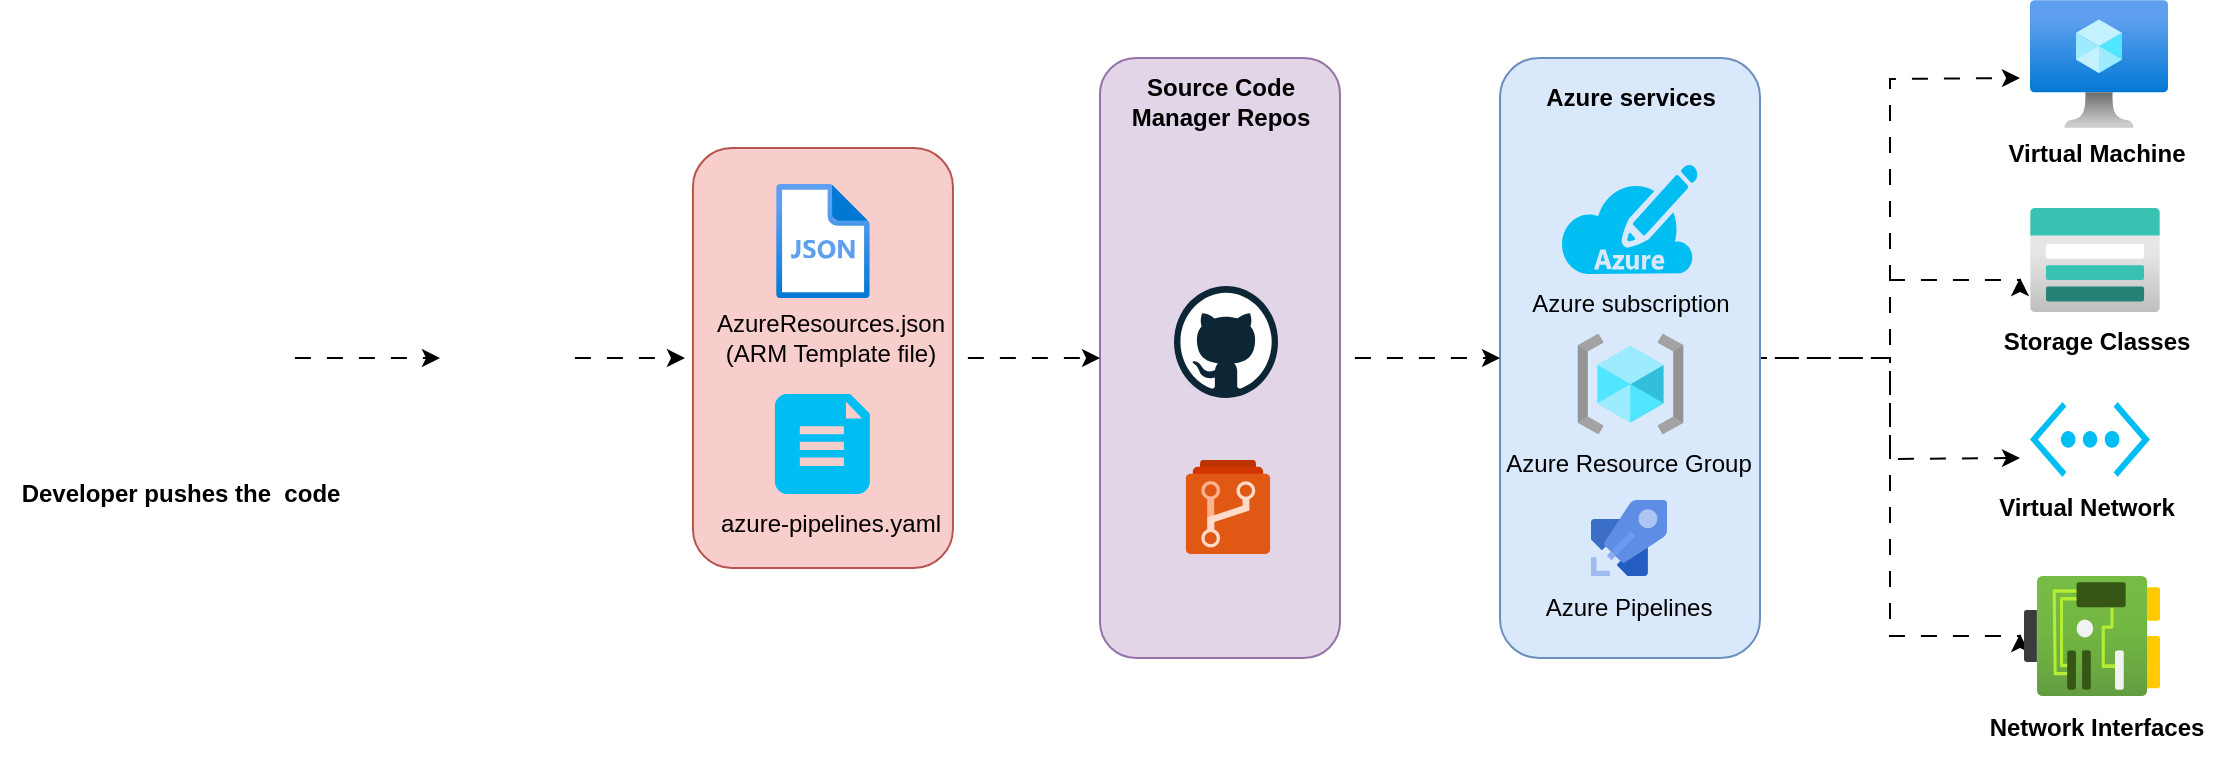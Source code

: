 <mxfile version="23.1.1" type="github">
  <diagram name="Page-1" id="XCVHL-G8W7wccv7-uyr7">
    <mxGraphModel dx="-431" dy="684" grid="1" gridSize="10" guides="1" tooltips="1" connect="1" arrows="1" fold="1" page="1" pageScale="1" pageWidth="827" pageHeight="1169" math="0" shadow="0">
      <root>
        <mxCell id="0" />
        <mxCell id="1" parent="0" />
        <mxCell id="GFyRdRpxhZT3vUQE6HP7-43" style="edgeStyle=orthogonalEdgeStyle;rounded=0;orthogonalLoop=1;jettySize=auto;html=1;flowAnimation=1;fontStyle=1" edge="1" parent="1" source="GFyRdRpxhZT3vUQE6HP7-41">
          <mxGeometry relative="1" as="geometry">
            <mxPoint x="2690" y="320" as="targetPoint" />
            <Array as="points">
              <mxPoint x="2625" y="360" />
              <mxPoint x="2625" y="321" />
            </Array>
          </mxGeometry>
        </mxCell>
        <mxCell id="GFyRdRpxhZT3vUQE6HP7-53" style="edgeStyle=orthogonalEdgeStyle;rounded=0;orthogonalLoop=1;jettySize=auto;html=1;flowAnimation=1;fontStyle=1" edge="1" parent="1">
          <mxGeometry relative="1" as="geometry">
            <mxPoint x="2690" y="498" as="targetPoint" />
            <mxPoint x="2560" y="348" as="sourcePoint" />
            <Array as="points">
              <mxPoint x="2560" y="360" />
              <mxPoint x="2625" y="360" />
              <mxPoint x="2625" y="499" />
            </Array>
          </mxGeometry>
        </mxCell>
        <mxCell id="GFyRdRpxhZT3vUQE6HP7-55" style="edgeStyle=orthogonalEdgeStyle;rounded=0;orthogonalLoop=1;jettySize=auto;html=1;flowAnimation=1;fontStyle=1" edge="1" parent="1" source="GFyRdRpxhZT3vUQE6HP7-41">
          <mxGeometry relative="1" as="geometry">
            <mxPoint x="2690" y="410" as="targetPoint" />
          </mxGeometry>
        </mxCell>
        <mxCell id="GFyRdRpxhZT3vUQE6HP7-57" style="edgeStyle=orthogonalEdgeStyle;rounded=0;orthogonalLoop=1;jettySize=auto;html=1;flowAnimation=1;fontStyle=1" edge="1" parent="1" source="GFyRdRpxhZT3vUQE6HP7-41">
          <mxGeometry relative="1" as="geometry">
            <mxPoint x="2690" y="220" as="targetPoint" />
          </mxGeometry>
        </mxCell>
        <mxCell id="GFyRdRpxhZT3vUQE6HP7-41" value="" style="rounded=1;whiteSpace=wrap;html=1;fillColor=#dae8fc;strokeColor=#6c8ebf;fontStyle=1" vertex="1" parent="1">
          <mxGeometry x="2430" y="210" width="130" height="300" as="geometry" />
        </mxCell>
        <mxCell id="GFyRdRpxhZT3vUQE6HP7-45" style="edgeStyle=orthogonalEdgeStyle;rounded=0;orthogonalLoop=1;jettySize=auto;html=1;entryX=0;entryY=0.5;entryDx=0;entryDy=0;flowAnimation=1;fontStyle=1" edge="1" parent="1" source="GFyRdRpxhZT3vUQE6HP7-35" target="GFyRdRpxhZT3vUQE6HP7-41">
          <mxGeometry relative="1" as="geometry" />
        </mxCell>
        <mxCell id="GFyRdRpxhZT3vUQE6HP7-35" value="" style="rounded=1;whiteSpace=wrap;html=1;fillColor=#e1d5e7;strokeColor=#9673a6;fontStyle=1" vertex="1" parent="1">
          <mxGeometry x="2230" y="210" width="120" height="300" as="geometry" />
        </mxCell>
        <mxCell id="GFyRdRpxhZT3vUQE6HP7-48" style="edgeStyle=orthogonalEdgeStyle;rounded=0;orthogonalLoop=1;jettySize=auto;html=1;entryX=0;entryY=0.5;entryDx=0;entryDy=0;flowAnimation=1;fontStyle=1" edge="1" parent="1" source="GFyRdRpxhZT3vUQE6HP7-31" target="GFyRdRpxhZT3vUQE6HP7-35">
          <mxGeometry relative="1" as="geometry" />
        </mxCell>
        <mxCell id="GFyRdRpxhZT3vUQE6HP7-31" value="" style="rounded=1;whiteSpace=wrap;html=1;fillColor=#f8cecc;strokeColor=#b85450;fontStyle=1" vertex="1" parent="1">
          <mxGeometry x="2026.47" y="255" width="130" height="210" as="geometry" />
        </mxCell>
        <mxCell id="GFyRdRpxhZT3vUQE6HP7-51" style="edgeStyle=orthogonalEdgeStyle;rounded=0;orthogonalLoop=1;jettySize=auto;html=1;entryX=0;entryY=0.5;entryDx=0;entryDy=0;flowAnimation=1;fontStyle=1" edge="1" parent="1" source="GFyRdRpxhZT3vUQE6HP7-1" target="GFyRdRpxhZT3vUQE6HP7-2">
          <mxGeometry relative="1" as="geometry" />
        </mxCell>
        <mxCell id="GFyRdRpxhZT3vUQE6HP7-1" value="" style="html=1;overflow=block;blockSpacing=1;whiteSpace=wrap;shape=image;fontSize=13;spacing=0;strokeColor=none;strokeOpacity=100;strokeWidth=0;image=https://images.lucid.app/images/3d03d57e-a7ad-4c67-85f6-0c1535e80577/content;imageAspect=0;lucidId=JTL_x0qjei~c;fontStyle=1" vertex="1" parent="1">
          <mxGeometry x="1720" y="307" width="100" height="106" as="geometry" />
        </mxCell>
        <mxCell id="GFyRdRpxhZT3vUQE6HP7-2" value="" style="html=1;overflow=block;blockSpacing=1;whiteSpace=wrap;shape=image;fontSize=13;spacing=3.8;strokeColor=none;strokeOpacity=100;strokeWidth=0;image=https://images.lucid.app/images/2f9fc7c5-9d09-4a9f-b7fc-55bde7924078/content;imageAspect=0;lucidId=6TL_OkGlcLhk;fontStyle=1" vertex="1" parent="1">
          <mxGeometry x="1900" y="327.5" width="60" height="65" as="geometry" />
        </mxCell>
        <mxCell id="GFyRdRpxhZT3vUQE6HP7-3" value="" style="dashed=0;outlineConnect=0;html=1;align=center;labelPosition=center;verticalLabelPosition=bottom;verticalAlign=top;shape=mxgraph.weblogos.github;fontStyle=1" vertex="1" parent="1">
          <mxGeometry x="2267" y="324" width="52" height="56" as="geometry" />
        </mxCell>
        <mxCell id="GFyRdRpxhZT3vUQE6HP7-4" value="" style="image;sketch=0;aspect=fixed;html=1;points=[];align=center;fontSize=12;image=img/lib/mscae/Azure_Repos.svg;fontStyle=1" vertex="1" parent="1">
          <mxGeometry x="2272.85" y="411" width="42.3" height="47" as="geometry" />
        </mxCell>
        <mxCell id="GFyRdRpxhZT3vUQE6HP7-6" value="" style="shape=image;html=1;verticalAlign=top;verticalLabelPosition=bottom;labelBackgroundColor=#ffffff;imageAspect=0;aspect=fixed;image=https://cdn1.iconfinder.com/data/icons/ionicons-fill-vol-2/512/logo-gitlab-128.png;fontStyle=1" vertex="1" parent="1">
          <mxGeometry x="2269" y="260" width="50" height="50" as="geometry" />
        </mxCell>
        <mxCell id="GFyRdRpxhZT3vUQE6HP7-7" value="" style="image;sketch=0;aspect=fixed;html=1;points=[];align=center;fontSize=12;image=img/lib/mscae/Azure_Pipelines.svg;fontStyle=1" vertex="1" parent="1">
          <mxGeometry x="2475.49" y="431" width="38" height="38" as="geometry" />
        </mxCell>
        <mxCell id="GFyRdRpxhZT3vUQE6HP7-10" value="" style="verticalLabelPosition=bottom;html=1;verticalAlign=top;align=center;strokeColor=none;fillColor=#00BEF2;shape=mxgraph.azure.azure_subscription;fontStyle=1" vertex="1" parent="1">
          <mxGeometry x="2459.99" y="263" width="69" height="55" as="geometry" />
        </mxCell>
        <mxCell id="GFyRdRpxhZT3vUQE6HP7-11" value="" style="verticalLabelPosition=bottom;html=1;verticalAlign=top;align=center;strokeColor=none;fillColor=#00BEF2;shape=mxgraph.azure.file_2;pointerEvents=1;fontStyle=1" vertex="1" parent="1">
          <mxGeometry x="2067.44" y="378" width="47.5" height="50" as="geometry" />
        </mxCell>
        <mxCell id="GFyRdRpxhZT3vUQE6HP7-13" value="" style="image;aspect=fixed;html=1;points=[];align=center;fontSize=12;image=img/lib/azure2/compute/Virtual_Machine.svg;fontStyle=1" vertex="1" parent="1">
          <mxGeometry x="2695" y="181" width="69" height="64" as="geometry" />
        </mxCell>
        <mxCell id="GFyRdRpxhZT3vUQE6HP7-16" value="" style="image;aspect=fixed;html=1;points=[];align=center;fontSize=12;image=img/lib/azure2/general/Resource_Groups.svg;fontStyle=1" vertex="1" parent="1">
          <mxGeometry x="2468.7" y="348" width="53.13" height="50" as="geometry" />
        </mxCell>
        <mxCell id="GFyRdRpxhZT3vUQE6HP7-17" value="" style="image;aspect=fixed;html=1;points=[];align=center;fontSize=12;image=img/lib/azure2/general/Templates.svg;fontStyle=1" vertex="1" parent="1">
          <mxGeometry x="2068" y="273" width="46.94" height="57" as="geometry" />
        </mxCell>
        <mxCell id="GFyRdRpxhZT3vUQE6HP7-19" value="" style="verticalLabelPosition=bottom;html=1;verticalAlign=top;align=center;strokeColor=none;fillColor=#00BEF2;shape=mxgraph.azure.virtual_network;pointerEvents=1;fontStyle=1" vertex="1" parent="1">
          <mxGeometry x="2695" y="382" width="60" height="37.5" as="geometry" />
        </mxCell>
        <mxCell id="GFyRdRpxhZT3vUQE6HP7-20" value="Virtual Network" style="text;html=1;align=center;verticalAlign=middle;resizable=0;points=[];autosize=1;strokeColor=none;fillColor=none;fontStyle=1" vertex="1" parent="1">
          <mxGeometry x="2667.5" y="419.5" width="110" height="30" as="geometry" />
        </mxCell>
        <mxCell id="GFyRdRpxhZT3vUQE6HP7-21" value="" style="image;aspect=fixed;html=1;points=[];align=center;fontSize=12;image=img/lib/azure2/networking/Network_Interfaces.svg;fontStyle=1" vertex="1" parent="1">
          <mxGeometry x="2692" y="469" width="68" height="60" as="geometry" />
        </mxCell>
        <mxCell id="GFyRdRpxhZT3vUQE6HP7-25" value="" style="image;aspect=fixed;html=1;points=[];align=center;fontSize=12;image=img/lib/azure2/storage/Storage_Accounts.svg;fontStyle=1" vertex="1" parent="1">
          <mxGeometry x="2695" y="285" width="65" height="52" as="geometry" />
        </mxCell>
        <mxCell id="GFyRdRpxhZT3vUQE6HP7-26" value="Storage Classes" style="text;html=1;align=center;verticalAlign=middle;resizable=0;points=[];autosize=1;strokeColor=none;fillColor=none;fontStyle=1" vertex="1" parent="1">
          <mxGeometry x="2667.5" y="337" width="120" height="30" as="geometry" />
        </mxCell>
        <mxCell id="GFyRdRpxhZT3vUQE6HP7-27" value="Network Interfaces" style="text;html=1;align=center;verticalAlign=middle;resizable=0;points=[];autosize=1;strokeColor=none;fillColor=none;fontStyle=1" vertex="1" parent="1">
          <mxGeometry x="2662.5" y="530" width="130" height="30" as="geometry" />
        </mxCell>
        <mxCell id="GFyRdRpxhZT3vUQE6HP7-28" value="Virtual Machine" style="text;html=1;align=center;verticalAlign=middle;resizable=0;points=[];autosize=1;strokeColor=none;fillColor=none;fontStyle=1" vertex="1" parent="1">
          <mxGeometry x="2672.5" y="243" width="110" height="30" as="geometry" />
        </mxCell>
        <mxCell id="GFyRdRpxhZT3vUQE6HP7-29" value="Developer pushes the&amp;nbsp; code" style="text;html=1;align=center;verticalAlign=middle;resizable=0;points=[];autosize=1;strokeColor=none;fillColor=none;fontStyle=1" vertex="1" parent="1">
          <mxGeometry x="1680" y="413" width="180" height="30" as="geometry" />
        </mxCell>
        <mxCell id="GFyRdRpxhZT3vUQE6HP7-33" value="AzureResources.json&lt;br&gt;(ARM Template file)" style="text;html=1;align=center;verticalAlign=middle;resizable=0;points=[];autosize=1;strokeColor=none;fillColor=none;" vertex="1" parent="1">
          <mxGeometry x="2025" y="330" width="140" height="40" as="geometry" />
        </mxCell>
        <mxCell id="GFyRdRpxhZT3vUQE6HP7-34" value="azure-pipelines.yaml" style="text;html=1;align=center;verticalAlign=middle;resizable=0;points=[];autosize=1;strokeColor=none;fillColor=none;" vertex="1" parent="1">
          <mxGeometry x="2030" y="428" width="130" height="30" as="geometry" />
        </mxCell>
        <mxCell id="GFyRdRpxhZT3vUQE6HP7-36" value="Source Code &lt;br&gt;Manager Repos" style="text;html=1;align=center;verticalAlign=middle;resizable=0;points=[];autosize=1;strokeColor=none;fillColor=none;fontStyle=1" vertex="1" parent="1">
          <mxGeometry x="2235" y="211.5" width="110" height="40" as="geometry" />
        </mxCell>
        <mxCell id="GFyRdRpxhZT3vUQE6HP7-38" value="Azure subscription" style="text;html=1;align=center;verticalAlign=middle;resizable=0;points=[];autosize=1;strokeColor=none;fillColor=none;" vertex="1" parent="1">
          <mxGeometry x="2435.26" y="318" width="120" height="30" as="geometry" />
        </mxCell>
        <mxCell id="GFyRdRpxhZT3vUQE6HP7-39" value="Azure Resource Group" style="text;html=1;align=center;verticalAlign=middle;resizable=0;points=[];autosize=1;strokeColor=none;fillColor=none;" vertex="1" parent="1">
          <mxGeometry x="2419.49" y="398" width="150" height="30" as="geometry" />
        </mxCell>
        <mxCell id="GFyRdRpxhZT3vUQE6HP7-40" value="Azure Pipelines" style="text;html=1;align=center;verticalAlign=middle;resizable=0;points=[];autosize=1;strokeColor=none;fillColor=none;" vertex="1" parent="1">
          <mxGeometry x="2439.49" y="470" width="110" height="30" as="geometry" />
        </mxCell>
        <mxCell id="GFyRdRpxhZT3vUQE6HP7-42" value="&lt;span&gt;Azure services&lt;/span&gt;" style="text;html=1;align=center;verticalAlign=middle;resizable=0;points=[];autosize=1;strokeColor=none;fillColor=none;fontStyle=1" vertex="1" parent="1">
          <mxGeometry x="2440.26" y="215" width="110" height="30" as="geometry" />
        </mxCell>
        <mxCell id="GFyRdRpxhZT3vUQE6HP7-50" style="edgeStyle=orthogonalEdgeStyle;rounded=0;orthogonalLoop=1;jettySize=auto;html=1;entryX=-0.018;entryY=0.75;entryDx=0;entryDy=0;entryPerimeter=0;flowAnimation=1;fontStyle=1" edge="1" parent="1" source="GFyRdRpxhZT3vUQE6HP7-2" target="GFyRdRpxhZT3vUQE6HP7-33">
          <mxGeometry relative="1" as="geometry" />
        </mxCell>
      </root>
    </mxGraphModel>
  </diagram>
</mxfile>
